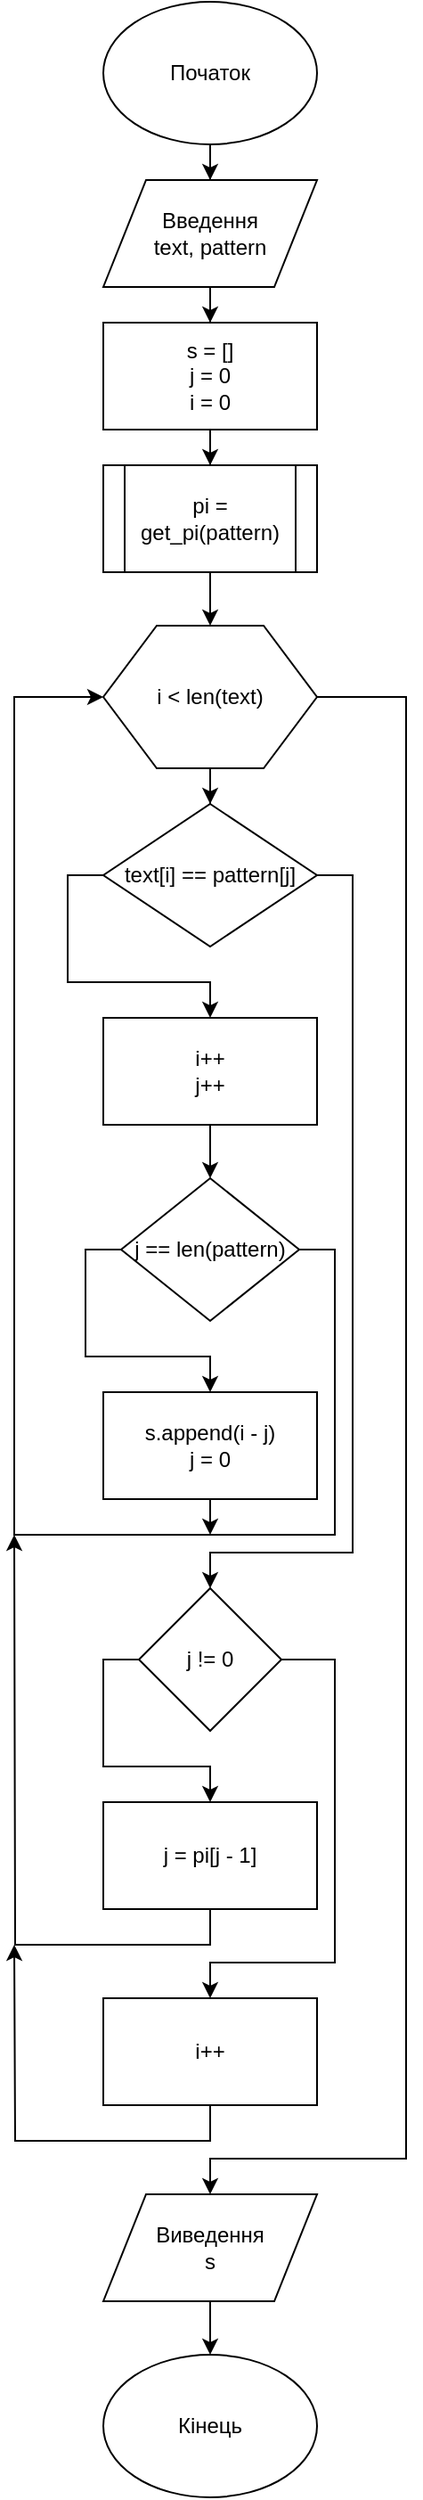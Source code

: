 <mxfile version="12.3.3" type="device" pages="1"><diagram id="oRVeZ0SgEBdLe9USqR5D" name="Page-1"><mxGraphModel dx="767" dy="1095" grid="1" gridSize="10" guides="1" tooltips="1" connect="1" arrows="1" fold="1" page="1" pageScale="1" pageWidth="900" pageHeight="1600" math="0" shadow="0"><root><mxCell id="0"/><mxCell id="1" parent="0"/><mxCell id="TU8h8sn4xWNeeeGxbWbK-19" value="" style="edgeStyle=orthogonalEdgeStyle;rounded=0;orthogonalLoop=1;jettySize=auto;html=1;" edge="1" parent="1" source="TU8h8sn4xWNeeeGxbWbK-1" target="TU8h8sn4xWNeeeGxbWbK-2"><mxGeometry relative="1" as="geometry"/></mxCell><mxCell id="TU8h8sn4xWNeeeGxbWbK-1" value="Початок" style="ellipse;whiteSpace=wrap;html=1;" vertex="1" parent="1"><mxGeometry x="310" y="20" width="120" height="80" as="geometry"/></mxCell><mxCell id="TU8h8sn4xWNeeeGxbWbK-20" value="" style="edgeStyle=orthogonalEdgeStyle;rounded=0;orthogonalLoop=1;jettySize=auto;html=1;" edge="1" parent="1" source="TU8h8sn4xWNeeeGxbWbK-2" target="TU8h8sn4xWNeeeGxbWbK-3"><mxGeometry relative="1" as="geometry"/></mxCell><mxCell id="TU8h8sn4xWNeeeGxbWbK-2" value="Введення&lt;br&gt;text, pattern" style="shape=parallelogram;perimeter=parallelogramPerimeter;whiteSpace=wrap;html=1;" vertex="1" parent="1"><mxGeometry x="310" y="120" width="120" height="60" as="geometry"/></mxCell><mxCell id="TU8h8sn4xWNeeeGxbWbK-21" value="" style="edgeStyle=orthogonalEdgeStyle;rounded=0;orthogonalLoop=1;jettySize=auto;html=1;" edge="1" parent="1" source="TU8h8sn4xWNeeeGxbWbK-3" target="TU8h8sn4xWNeeeGxbWbK-5"><mxGeometry relative="1" as="geometry"/></mxCell><mxCell id="TU8h8sn4xWNeeeGxbWbK-3" value="s = []&lt;br&gt;j = 0&lt;br&gt;i = 0" style="rounded=0;whiteSpace=wrap;html=1;" vertex="1" parent="1"><mxGeometry x="310" y="200" width="120" height="60" as="geometry"/></mxCell><mxCell id="TU8h8sn4xWNeeeGxbWbK-22" value="" style="edgeStyle=orthogonalEdgeStyle;rounded=0;orthogonalLoop=1;jettySize=auto;html=1;" edge="1" parent="1" source="TU8h8sn4xWNeeeGxbWbK-5" target="TU8h8sn4xWNeeeGxbWbK-6"><mxGeometry relative="1" as="geometry"/></mxCell><mxCell id="TU8h8sn4xWNeeeGxbWbK-5" value="pi = get_pi(pattern)" style="shape=process;whiteSpace=wrap;html=1;backgroundOutline=1;" vertex="1" parent="1"><mxGeometry x="310" y="280" width="120" height="60" as="geometry"/></mxCell><mxCell id="TU8h8sn4xWNeeeGxbWbK-23" value="" style="edgeStyle=orthogonalEdgeStyle;rounded=0;orthogonalLoop=1;jettySize=auto;html=1;" edge="1" parent="1" source="TU8h8sn4xWNeeeGxbWbK-6" target="TU8h8sn4xWNeeeGxbWbK-7"><mxGeometry relative="1" as="geometry"/></mxCell><mxCell id="TU8h8sn4xWNeeeGxbWbK-28" style="edgeStyle=orthogonalEdgeStyle;rounded=0;orthogonalLoop=1;jettySize=auto;html=1;exitX=1;exitY=0.5;exitDx=0;exitDy=0;entryX=0.5;entryY=0;entryDx=0;entryDy=0;" edge="1" parent="1" source="TU8h8sn4xWNeeeGxbWbK-6" target="TU8h8sn4xWNeeeGxbWbK-24"><mxGeometry relative="1" as="geometry"><mxPoint x="530" y="1260" as="targetPoint"/><Array as="points"><mxPoint x="480" y="410"/><mxPoint x="480" y="1230"/><mxPoint x="370" y="1230"/></Array></mxGeometry></mxCell><mxCell id="TU8h8sn4xWNeeeGxbWbK-6" value="i &amp;lt; len(text)" style="shape=hexagon;perimeter=hexagonPerimeter2;whiteSpace=wrap;html=1;" vertex="1" parent="1"><mxGeometry x="310" y="370" width="120" height="80" as="geometry"/></mxCell><mxCell id="TU8h8sn4xWNeeeGxbWbK-9" style="edgeStyle=orthogonalEdgeStyle;rounded=0;orthogonalLoop=1;jettySize=auto;html=1;exitX=0;exitY=0.5;exitDx=0;exitDy=0;" edge="1" parent="1" source="TU8h8sn4xWNeeeGxbWbK-7" target="TU8h8sn4xWNeeeGxbWbK-8"><mxGeometry relative="1" as="geometry"/></mxCell><mxCell id="TU8h8sn4xWNeeeGxbWbK-14" style="edgeStyle=orthogonalEdgeStyle;rounded=0;orthogonalLoop=1;jettySize=auto;html=1;exitX=1;exitY=0.5;exitDx=0;exitDy=0;entryX=0.5;entryY=0;entryDx=0;entryDy=0;" edge="1" parent="1" source="TU8h8sn4xWNeeeGxbWbK-7" target="TU8h8sn4xWNeeeGxbWbK-13"><mxGeometry relative="1" as="geometry"><Array as="points"><mxPoint x="450" y="510"/><mxPoint x="450" y="890"/><mxPoint x="370" y="890"/></Array></mxGeometry></mxCell><mxCell id="TU8h8sn4xWNeeeGxbWbK-7" value="text[i] == pattern[j]" style="rhombus;whiteSpace=wrap;html=1;" vertex="1" parent="1"><mxGeometry x="310" y="470" width="120" height="80" as="geometry"/></mxCell><mxCell id="TU8h8sn4xWNeeeGxbWbK-29" value="" style="edgeStyle=orthogonalEdgeStyle;rounded=0;orthogonalLoop=1;jettySize=auto;html=1;" edge="1" parent="1" source="TU8h8sn4xWNeeeGxbWbK-8" target="TU8h8sn4xWNeeeGxbWbK-10"><mxGeometry relative="1" as="geometry"/></mxCell><mxCell id="TU8h8sn4xWNeeeGxbWbK-8" value="i++&lt;br&gt;j++" style="rounded=0;whiteSpace=wrap;html=1;" vertex="1" parent="1"><mxGeometry x="310" y="590" width="120" height="60" as="geometry"/></mxCell><mxCell id="TU8h8sn4xWNeeeGxbWbK-12" style="edgeStyle=orthogonalEdgeStyle;rounded=0;orthogonalLoop=1;jettySize=auto;html=1;exitX=0;exitY=0.5;exitDx=0;exitDy=0;" edge="1" parent="1" source="TU8h8sn4xWNeeeGxbWbK-10" target="TU8h8sn4xWNeeeGxbWbK-11"><mxGeometry relative="1" as="geometry"/></mxCell><mxCell id="TU8h8sn4xWNeeeGxbWbK-30" style="edgeStyle=orthogonalEdgeStyle;rounded=0;orthogonalLoop=1;jettySize=auto;html=1;exitX=1;exitY=0.5;exitDx=0;exitDy=0;entryX=0;entryY=0.5;entryDx=0;entryDy=0;" edge="1" parent="1" source="TU8h8sn4xWNeeeGxbWbK-10" target="TU8h8sn4xWNeeeGxbWbK-6"><mxGeometry relative="1" as="geometry"><mxPoint x="120" y="640" as="targetPoint"/><Array as="points"><mxPoint x="440" y="720"/><mxPoint x="440" y="880"/><mxPoint x="260" y="880"/><mxPoint x="260" y="410"/></Array></mxGeometry></mxCell><mxCell id="TU8h8sn4xWNeeeGxbWbK-10" value="j == len(pattern)" style="rhombus;whiteSpace=wrap;html=1;" vertex="1" parent="1"><mxGeometry x="320" y="680" width="100" height="80" as="geometry"/></mxCell><mxCell id="TU8h8sn4xWNeeeGxbWbK-31" style="edgeStyle=orthogonalEdgeStyle;rounded=0;orthogonalLoop=1;jettySize=auto;html=1;exitX=0.5;exitY=1;exitDx=0;exitDy=0;" edge="1" parent="1" source="TU8h8sn4xWNeeeGxbWbK-11"><mxGeometry relative="1" as="geometry"><mxPoint x="370" y="880" as="targetPoint"/></mxGeometry></mxCell><mxCell id="TU8h8sn4xWNeeeGxbWbK-11" value="s.append(i - j)&lt;br&gt;j = 0" style="rounded=0;whiteSpace=wrap;html=1;" vertex="1" parent="1"><mxGeometry x="310" y="800" width="120" height="60" as="geometry"/></mxCell><mxCell id="TU8h8sn4xWNeeeGxbWbK-16" style="edgeStyle=orthogonalEdgeStyle;rounded=0;orthogonalLoop=1;jettySize=auto;html=1;exitX=0;exitY=0.5;exitDx=0;exitDy=0;" edge="1" parent="1" source="TU8h8sn4xWNeeeGxbWbK-13" target="TU8h8sn4xWNeeeGxbWbK-15"><mxGeometry relative="1" as="geometry"/></mxCell><mxCell id="TU8h8sn4xWNeeeGxbWbK-18" style="edgeStyle=orthogonalEdgeStyle;rounded=0;orthogonalLoop=1;jettySize=auto;html=1;exitX=1;exitY=0.5;exitDx=0;exitDy=0;entryX=0.5;entryY=0;entryDx=0;entryDy=0;" edge="1" parent="1" source="TU8h8sn4xWNeeeGxbWbK-13" target="TU8h8sn4xWNeeeGxbWbK-17"><mxGeometry relative="1" as="geometry"><Array as="points"><mxPoint x="440" y="950"/><mxPoint x="440" y="1120"/><mxPoint x="370" y="1120"/></Array></mxGeometry></mxCell><mxCell id="TU8h8sn4xWNeeeGxbWbK-13" value="j != 0" style="rhombus;whiteSpace=wrap;html=1;" vertex="1" parent="1"><mxGeometry x="330" y="910" width="80" height="80" as="geometry"/></mxCell><mxCell id="TU8h8sn4xWNeeeGxbWbK-32" style="edgeStyle=orthogonalEdgeStyle;rounded=0;orthogonalLoop=1;jettySize=auto;html=1;exitX=0.5;exitY=1;exitDx=0;exitDy=0;" edge="1" parent="1" source="TU8h8sn4xWNeeeGxbWbK-15"><mxGeometry relative="1" as="geometry"><mxPoint x="260" y="880" as="targetPoint"/></mxGeometry></mxCell><mxCell id="TU8h8sn4xWNeeeGxbWbK-15" value="j = pi[j - 1]" style="rounded=0;whiteSpace=wrap;html=1;" vertex="1" parent="1"><mxGeometry x="310" y="1030" width="120" height="60" as="geometry"/></mxCell><mxCell id="TU8h8sn4xWNeeeGxbWbK-33" style="edgeStyle=orthogonalEdgeStyle;rounded=0;orthogonalLoop=1;jettySize=auto;html=1;exitX=0.5;exitY=1;exitDx=0;exitDy=0;" edge="1" parent="1" source="TU8h8sn4xWNeeeGxbWbK-17"><mxGeometry relative="1" as="geometry"><mxPoint x="260" y="1110" as="targetPoint"/></mxGeometry></mxCell><mxCell id="TU8h8sn4xWNeeeGxbWbK-17" value="i++" style="rounded=0;whiteSpace=wrap;html=1;" vertex="1" parent="1"><mxGeometry x="310" y="1140" width="120" height="60" as="geometry"/></mxCell><mxCell id="TU8h8sn4xWNeeeGxbWbK-26" value="" style="edgeStyle=orthogonalEdgeStyle;rounded=0;orthogonalLoop=1;jettySize=auto;html=1;" edge="1" parent="1" source="TU8h8sn4xWNeeeGxbWbK-24" target="TU8h8sn4xWNeeeGxbWbK-25"><mxGeometry relative="1" as="geometry"/></mxCell><mxCell id="TU8h8sn4xWNeeeGxbWbK-24" value="Виведення&lt;br&gt;s" style="shape=parallelogram;perimeter=parallelogramPerimeter;whiteSpace=wrap;html=1;" vertex="1" parent="1"><mxGeometry x="310" y="1250" width="120" height="60" as="geometry"/></mxCell><mxCell id="TU8h8sn4xWNeeeGxbWbK-25" value="Кінець" style="ellipse;whiteSpace=wrap;html=1;" vertex="1" parent="1"><mxGeometry x="310" y="1340" width="120" height="80" as="geometry"/></mxCell></root></mxGraphModel></diagram></mxfile>